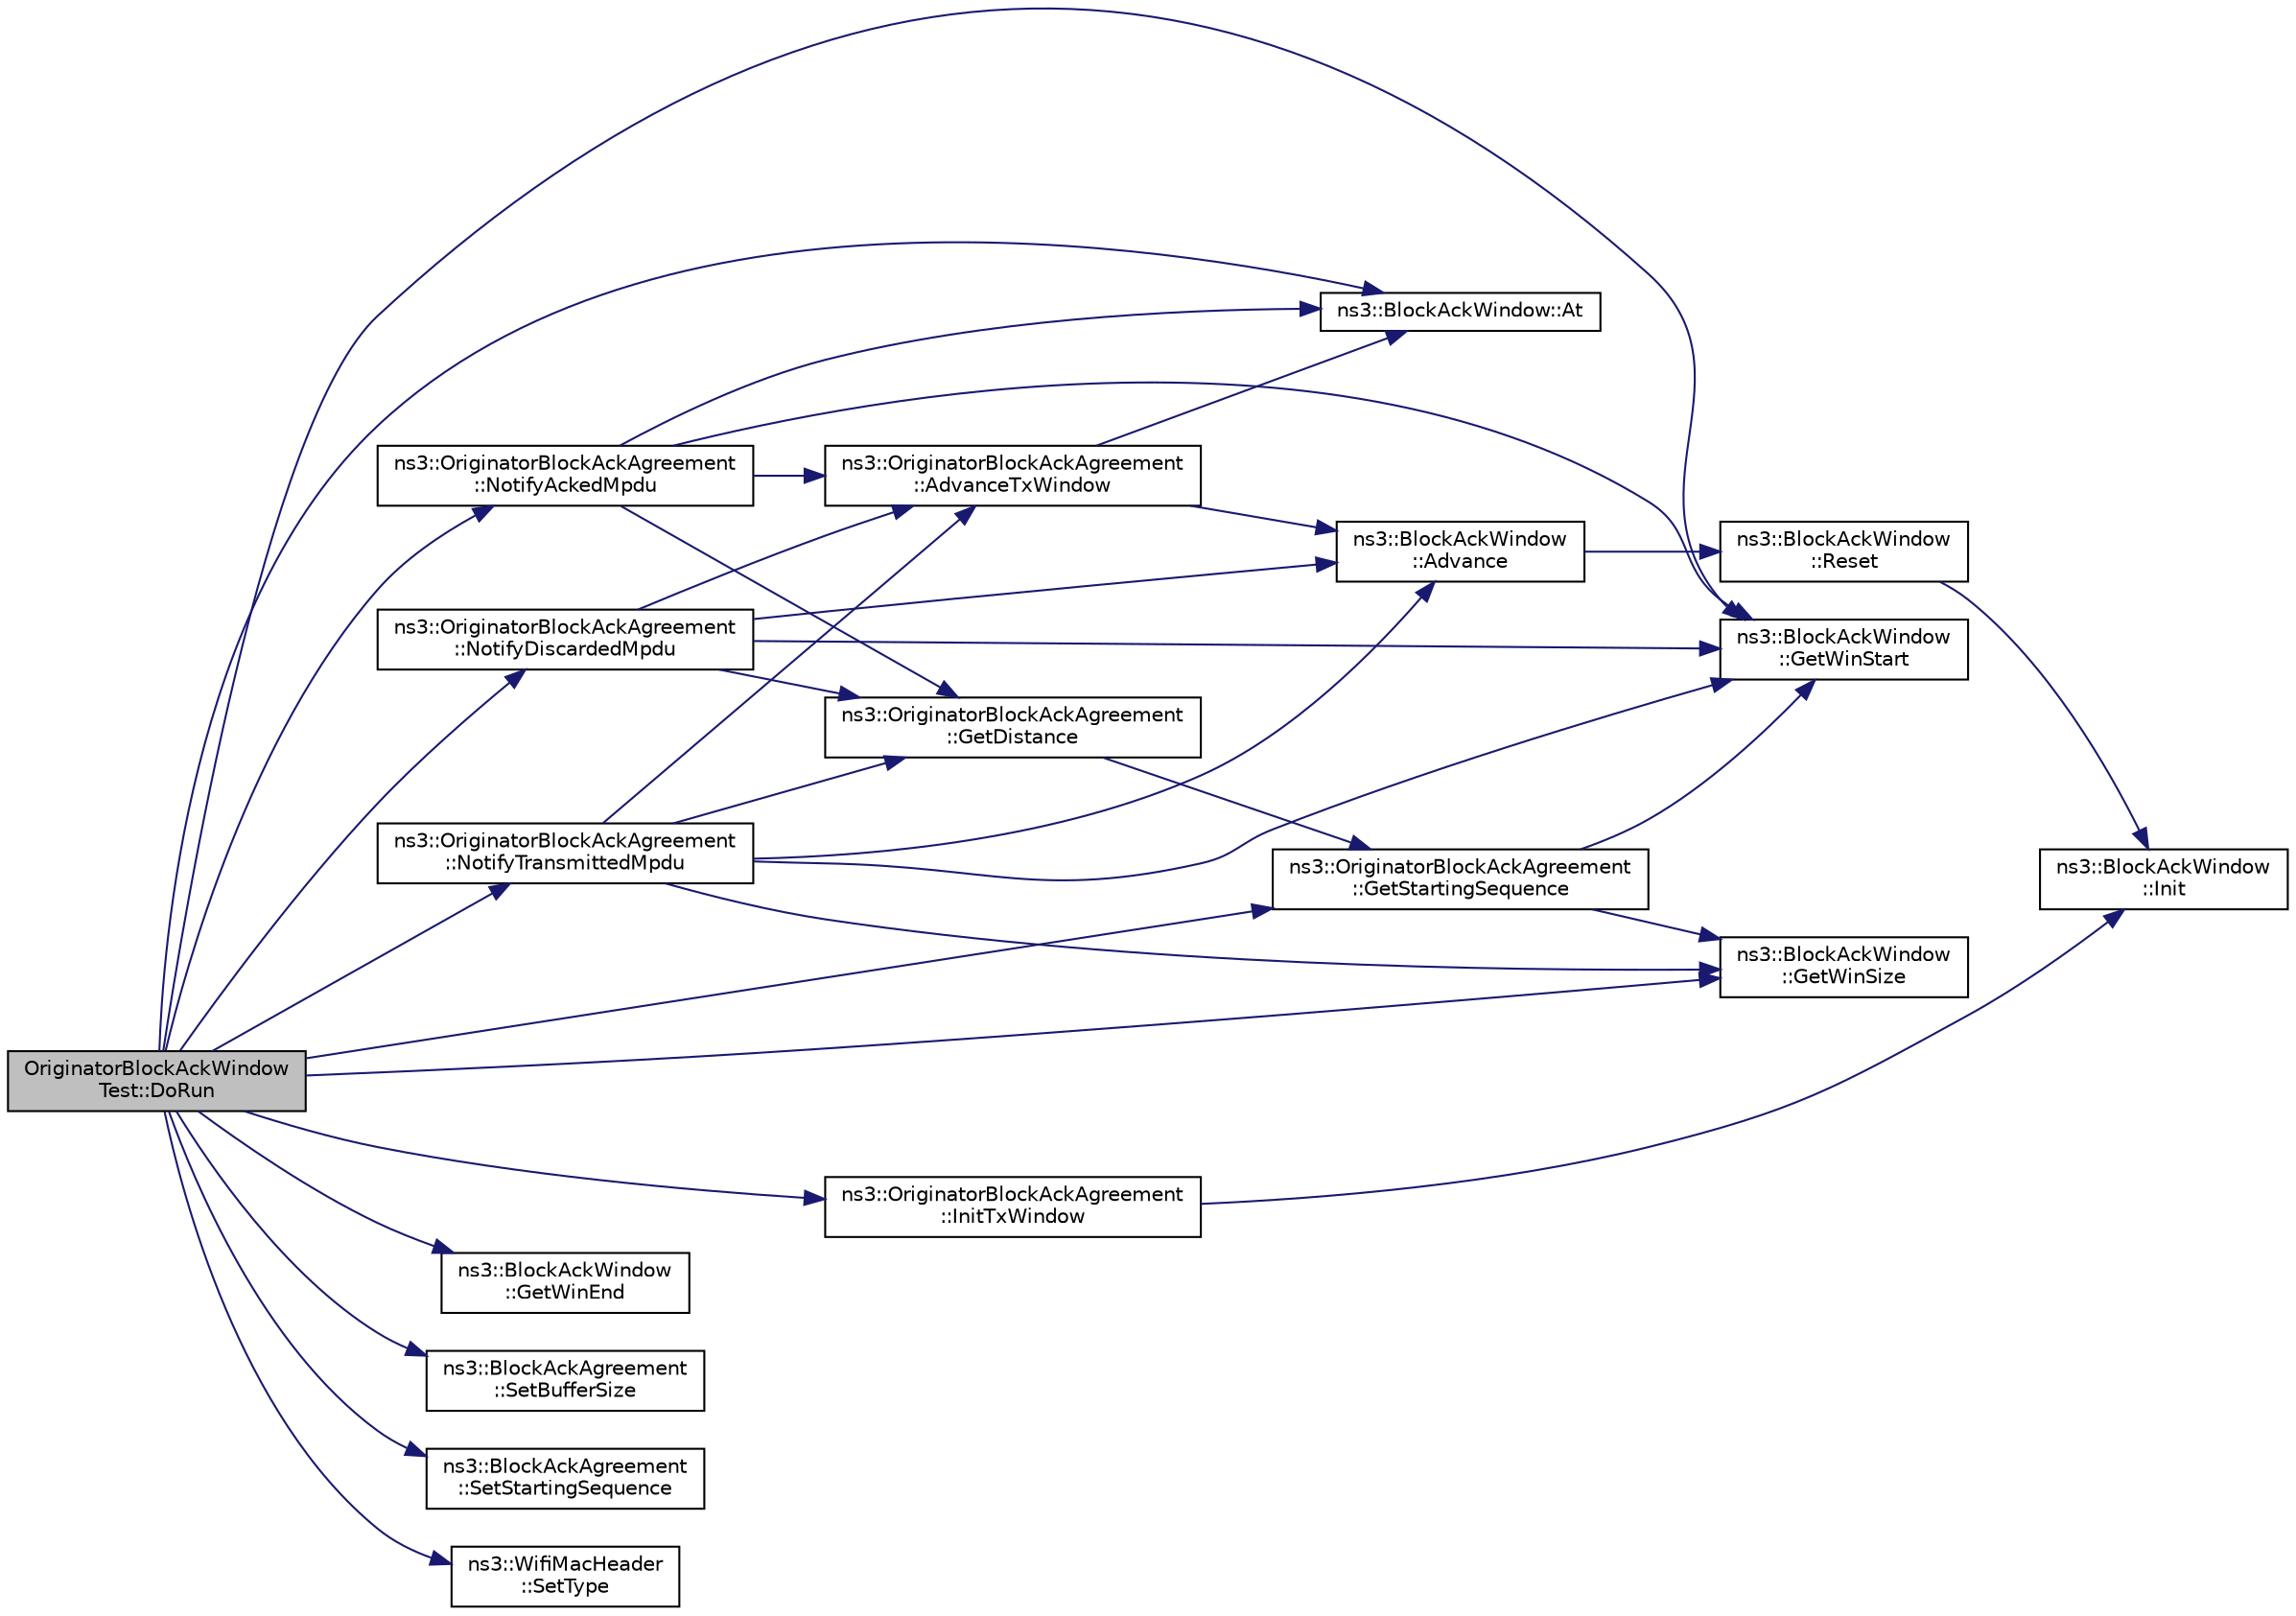 digraph "OriginatorBlockAckWindowTest::DoRun"
{
 // LATEX_PDF_SIZE
  edge [fontname="Helvetica",fontsize="10",labelfontname="Helvetica",labelfontsize="10"];
  node [fontname="Helvetica",fontsize="10",shape=record];
  rankdir="LR";
  Node1 [label="OriginatorBlockAckWindow\lTest::DoRun",height=0.2,width=0.4,color="black", fillcolor="grey75", style="filled", fontcolor="black",tooltip="Implementation to actually run this TestCase."];
  Node1 -> Node2 [color="midnightblue",fontsize="10",style="solid",fontname="Helvetica"];
  Node2 [label="ns3::BlockAckWindow::At",height=0.2,width=0.4,color="black", fillcolor="white", style="filled",URL="$classns3_1_1_block_ack_window.html#ae55f3ebd7abd264d2680940f1a1ff798",tooltip="Get a reference to the element in the window having the given distance from the current winStart."];
  Node1 -> Node3 [color="midnightblue",fontsize="10",style="solid",fontname="Helvetica"];
  Node3 [label="ns3::OriginatorBlockAckAgreement\l::GetStartingSequence",height=0.2,width=0.4,color="black", fillcolor="white", style="filled",URL="$classns3_1_1_originator_block_ack_agreement.html#a71138fdae2b41a8a99f62195d9167975",tooltip="Return the starting sequence number of the transmit window, if a transmit window has been initialized..."];
  Node3 -> Node4 [color="midnightblue",fontsize="10",style="solid",fontname="Helvetica"];
  Node4 [label="ns3::BlockAckWindow\l::GetWinSize",height=0.2,width=0.4,color="black", fillcolor="white", style="filled",URL="$classns3_1_1_block_ack_window.html#a583d4d55d9e51f115ea2f64fb8b28fa2",tooltip="Get the window size."];
  Node3 -> Node5 [color="midnightblue",fontsize="10",style="solid",fontname="Helvetica"];
  Node5 [label="ns3::BlockAckWindow\l::GetWinStart",height=0.2,width=0.4,color="black", fillcolor="white", style="filled",URL="$classns3_1_1_block_ack_window.html#a7d441c6a6b4824230d14237500be65bc",tooltip="Get the current winStart value."];
  Node1 -> Node6 [color="midnightblue",fontsize="10",style="solid",fontname="Helvetica"];
  Node6 [label="ns3::BlockAckWindow\l::GetWinEnd",height=0.2,width=0.4,color="black", fillcolor="white", style="filled",URL="$classns3_1_1_block_ack_window.html#aefcf7a830d105e5e31739afb223011ef",tooltip="Get the current winEnd value."];
  Node1 -> Node4 [color="midnightblue",fontsize="10",style="solid",fontname="Helvetica"];
  Node1 -> Node5 [color="midnightblue",fontsize="10",style="solid",fontname="Helvetica"];
  Node1 -> Node7 [color="midnightblue",fontsize="10",style="solid",fontname="Helvetica"];
  Node7 [label="ns3::OriginatorBlockAckAgreement\l::InitTxWindow",height=0.2,width=0.4,color="black", fillcolor="white", style="filled",URL="$classns3_1_1_originator_block_ack_agreement.html#a14ce11fa7ad5e4bca2c2e6300e5329dd",tooltip="Initialize the originator's transmit window by setting its size and starting sequence number equal to..."];
  Node7 -> Node8 [color="midnightblue",fontsize="10",style="solid",fontname="Helvetica"];
  Node8 [label="ns3::BlockAckWindow\l::Init",height=0.2,width=0.4,color="black", fillcolor="white", style="filled",URL="$classns3_1_1_block_ack_window.html#adb6893143136ff776615557026b4c295",tooltip="Initialize the window with the given starting sequence number and size."];
  Node1 -> Node9 [color="midnightblue",fontsize="10",style="solid",fontname="Helvetica"];
  Node9 [label="ns3::OriginatorBlockAckAgreement\l::NotifyAckedMpdu",height=0.2,width=0.4,color="black", fillcolor="white", style="filled",URL="$classns3_1_1_originator_block_ack_agreement.html#a40efbd2ca6815ab1c3924b83a8f3d197",tooltip="Record that the given MPDU has been acknowledged and advance the transmit window if possible."];
  Node9 -> Node10 [color="midnightblue",fontsize="10",style="solid",fontname="Helvetica"];
  Node10 [label="ns3::OriginatorBlockAckAgreement\l::AdvanceTxWindow",height=0.2,width=0.4,color="black", fillcolor="white", style="filled",URL="$classns3_1_1_originator_block_ack_agreement.html#a3db399f9c86d469688d2742f7acda443",tooltip="Advance the transmit window so that the starting sequence number is the nearest unacknowledged MPDU."];
  Node10 -> Node11 [color="midnightblue",fontsize="10",style="solid",fontname="Helvetica"];
  Node11 [label="ns3::BlockAckWindow\l::Advance",height=0.2,width=0.4,color="black", fillcolor="white", style="filled",URL="$classns3_1_1_block_ack_window.html#a5b9251c6163090e5751819fa3baa6710",tooltip="Advance the current winStart by the given number of positions."];
  Node11 -> Node12 [color="midnightblue",fontsize="10",style="solid",fontname="Helvetica"];
  Node12 [label="ns3::BlockAckWindow\l::Reset",height=0.2,width=0.4,color="black", fillcolor="white", style="filled",URL="$classns3_1_1_block_ack_window.html#a07353e10e9876c6f3e310e8696b7f4ed",tooltip="Reset the window by clearing all the elements and setting winStart to the given value."];
  Node12 -> Node8 [color="midnightblue",fontsize="10",style="solid",fontname="Helvetica"];
  Node10 -> Node2 [color="midnightblue",fontsize="10",style="solid",fontname="Helvetica"];
  Node9 -> Node2 [color="midnightblue",fontsize="10",style="solid",fontname="Helvetica"];
  Node9 -> Node13 [color="midnightblue",fontsize="10",style="solid",fontname="Helvetica"];
  Node13 [label="ns3::OriginatorBlockAckAgreement\l::GetDistance",height=0.2,width=0.4,color="black", fillcolor="white", style="filled",URL="$classns3_1_1_originator_block_ack_agreement.html#ab33cb13eaeac16e18a84fff27b1e0dbb",tooltip="Get the distance between the current starting sequence number and the given sequence number."];
  Node13 -> Node3 [color="midnightblue",fontsize="10",style="solid",fontname="Helvetica"];
  Node9 -> Node5 [color="midnightblue",fontsize="10",style="solid",fontname="Helvetica"];
  Node1 -> Node14 [color="midnightblue",fontsize="10",style="solid",fontname="Helvetica"];
  Node14 [label="ns3::OriginatorBlockAckAgreement\l::NotifyDiscardedMpdu",height=0.2,width=0.4,color="black", fillcolor="white", style="filled",URL="$classns3_1_1_originator_block_ack_agreement.html#ab31ce9c21ae434370f824685676fc60c",tooltip="Advance the transmit window beyond the MPDU that has been reported to be discarded."];
  Node14 -> Node11 [color="midnightblue",fontsize="10",style="solid",fontname="Helvetica"];
  Node14 -> Node10 [color="midnightblue",fontsize="10",style="solid",fontname="Helvetica"];
  Node14 -> Node13 [color="midnightblue",fontsize="10",style="solid",fontname="Helvetica"];
  Node14 -> Node5 [color="midnightblue",fontsize="10",style="solid",fontname="Helvetica"];
  Node1 -> Node15 [color="midnightblue",fontsize="10",style="solid",fontname="Helvetica"];
  Node15 [label="ns3::OriginatorBlockAckAgreement\l::NotifyTransmittedMpdu",height=0.2,width=0.4,color="black", fillcolor="white", style="filled",URL="$classns3_1_1_originator_block_ack_agreement.html#a46f9e62120edd34a3b9ead56379d784a",tooltip="Advance the transmit window so as to include the transmitted MPDU, if the latter is not an old packet..."];
  Node15 -> Node11 [color="midnightblue",fontsize="10",style="solid",fontname="Helvetica"];
  Node15 -> Node10 [color="midnightblue",fontsize="10",style="solid",fontname="Helvetica"];
  Node15 -> Node13 [color="midnightblue",fontsize="10",style="solid",fontname="Helvetica"];
  Node15 -> Node4 [color="midnightblue",fontsize="10",style="solid",fontname="Helvetica"];
  Node15 -> Node5 [color="midnightblue",fontsize="10",style="solid",fontname="Helvetica"];
  Node1 -> Node16 [color="midnightblue",fontsize="10",style="solid",fontname="Helvetica"];
  Node16 [label="ns3::BlockAckAgreement\l::SetBufferSize",height=0.2,width=0.4,color="black", fillcolor="white", style="filled",URL="$classns3_1_1_block_ack_agreement.html#a78071664adb9207a45124d882b1860c8",tooltip="Set buffer size."];
  Node1 -> Node17 [color="midnightblue",fontsize="10",style="solid",fontname="Helvetica"];
  Node17 [label="ns3::BlockAckAgreement\l::SetStartingSequence",height=0.2,width=0.4,color="black", fillcolor="white", style="filled",URL="$classns3_1_1_block_ack_agreement.html#a2845733071e12a0f049bb7a90e174d61",tooltip="Set starting sequence number."];
  Node1 -> Node18 [color="midnightblue",fontsize="10",style="solid",fontname="Helvetica"];
  Node18 [label="ns3::WifiMacHeader\l::SetType",height=0.2,width=0.4,color="black", fillcolor="white", style="filled",URL="$classns3_1_1_wifi_mac_header.html#a71172371f11f1cfcb3912bb03134c285",tooltip="Set Type/Subtype values with the correct values depending on the given type."];
}
